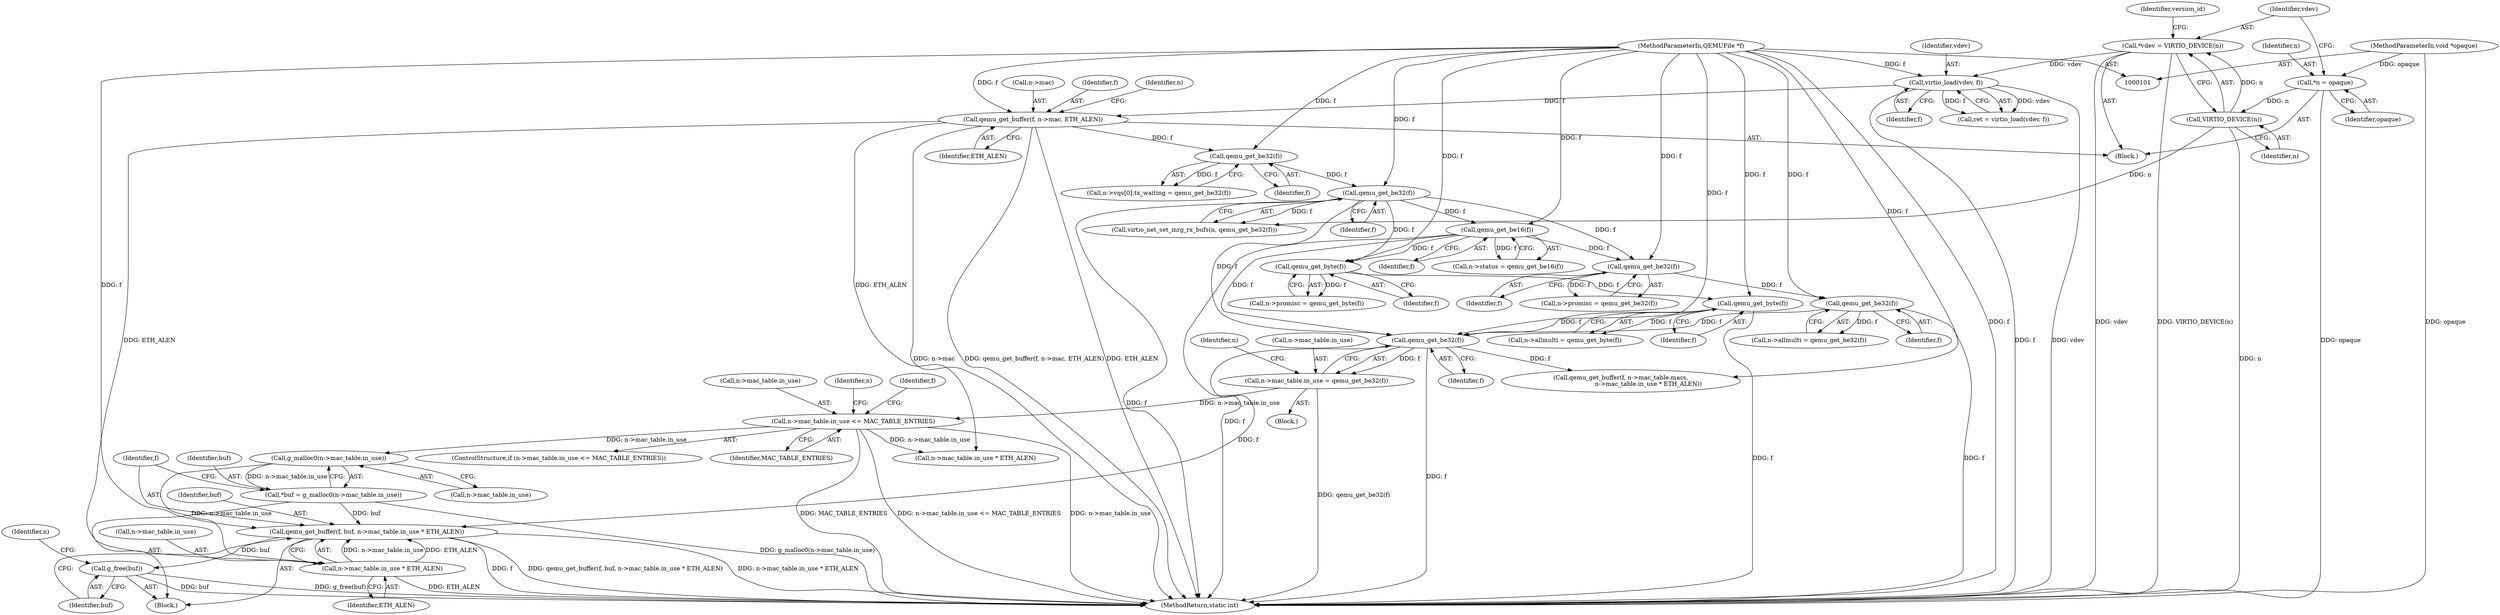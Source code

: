 digraph "1_qemu_98f93ddd84800f207889491e0b5d851386b459cf@API" {
"1000252" [label="(Call,g_malloc0(n->mac_table.in_use))"];
"1000219" [label="(Call,n->mac_table.in_use <= MAC_TABLE_ENTRIES)"];
"1000210" [label="(Call,n->mac_table.in_use = qemu_get_be32(f))"];
"1000216" [label="(Call,qemu_get_be32(f))"];
"1000167" [label="(Call,qemu_get_be16(f))"];
"1000157" [label="(Call,qemu_get_be32(f))"];
"1000153" [label="(Call,qemu_get_be32(f))"];
"1000139" [label="(Call,qemu_get_buffer(f, n->mac, ETH_ALEN))"];
"1000131" [label="(Call,virtio_load(vdev, f))"];
"1000111" [label="(Call,*vdev = VIRTIO_DEVICE(n))"];
"1000113" [label="(Call,VIRTIO_DEVICE(n))"];
"1000107" [label="(Call,*n = opaque)"];
"1000103" [label="(MethodParameterIn,void *opaque)"];
"1000102" [label="(MethodParameterIn,QEMUFile *f)"];
"1000189" [label="(Call,qemu_get_be32(f))"];
"1000183" [label="(Call,qemu_get_be32(f))"];
"1000203" [label="(Call,qemu_get_byte(f))"];
"1000197" [label="(Call,qemu_get_byte(f))"];
"1000250" [label="(Call,*buf = g_malloc0(n->mac_table.in_use))"];
"1000258" [label="(Call,qemu_get_buffer(f, buf, n->mac_table.in_use * ETH_ALEN))"];
"1000268" [label="(Call,g_free(buf))"];
"1000261" [label="(Call,n->mac_table.in_use * ETH_ALEN)"];
"1000222" [label="(Identifier,n)"];
"1000113" [label="(Call,VIRTIO_DEVICE(n))"];
"1000105" [label="(Block,)"];
"1000259" [label="(Identifier,f)"];
"1000145" [label="(Call,n->vqs[0].tx_waiting = qemu_get_be32(f))"];
"1000185" [label="(Call,n->allmulti = qemu_get_be32(f))"];
"1000153" [label="(Call,qemu_get_be32(f))"];
"1000227" [label="(Call,qemu_get_buffer(f, n->mac_table.macs,\n                             n->mac_table.in_use * ETH_ALEN))"];
"1000245" [label="(Identifier,n)"];
"1000228" [label="(Identifier,f)"];
"1000179" [label="(Call,n->promisc = qemu_get_be32(f))"];
"1000163" [label="(Call,n->status = qemu_get_be16(f))"];
"1000198" [label="(Identifier,f)"];
"1000133" [label="(Identifier,f)"];
"1000167" [label="(Call,qemu_get_be16(f))"];
"1000262" [label="(Call,n->mac_table.in_use)"];
"1000154" [label="(Identifier,f)"];
"1000103" [label="(MethodParameterIn,void *opaque)"];
"1000158" [label="(Identifier,f)"];
"1000189" [label="(Call,qemu_get_be32(f))"];
"1000129" [label="(Call,ret = virtio_load(vdev, f))"];
"1000258" [label="(Call,qemu_get_buffer(f, buf, n->mac_table.in_use * ETH_ALEN))"];
"1000155" [label="(Call,virtio_net_set_mrg_rx_bufs(n, qemu_get_be32(f)))"];
"1000253" [label="(Call,n->mac_table.in_use)"];
"1000121" [label="(Identifier,version_id)"];
"1000269" [label="(Identifier,buf)"];
"1000111" [label="(Call,*vdev = VIRTIO_DEVICE(n))"];
"1000219" [label="(Call,n->mac_table.in_use <= MAC_TABLE_ENTRIES)"];
"1000168" [label="(Identifier,f)"];
"1000131" [label="(Call,virtio_load(vdev, f))"];
"1000108" [label="(Identifier,n)"];
"1000139" [label="(Call,qemu_get_buffer(f, n->mac, ETH_ALEN))"];
"1000217" [label="(Identifier,f)"];
"1000157" [label="(Call,qemu_get_be32(f))"];
"1000190" [label="(Identifier,f)"];
"1000261" [label="(Call,n->mac_table.in_use * ETH_ALEN)"];
"1000220" [label="(Call,n->mac_table.in_use)"];
"1000295" [label="(MethodReturn,static int)"];
"1000209" [label="(Block,)"];
"1000140" [label="(Identifier,f)"];
"1000218" [label="(ControlStructure,if (n->mac_table.in_use <= MAC_TABLE_ENTRIES))"];
"1000250" [label="(Call,*buf = g_malloc0(n->mac_table.in_use))"];
"1000197" [label="(Call,qemu_get_byte(f))"];
"1000260" [label="(Identifier,buf)"];
"1000273" [label="(Identifier,n)"];
"1000149" [label="(Identifier,n)"];
"1000199" [label="(Call,n->allmulti = qemu_get_byte(f))"];
"1000210" [label="(Call,n->mac_table.in_use = qemu_get_be32(f))"];
"1000102" [label="(MethodParameterIn,QEMUFile *f)"];
"1000114" [label="(Identifier,n)"];
"1000193" [label="(Call,n->promisc = qemu_get_byte(f))"];
"1000248" [label="(Block,)"];
"1000132" [label="(Identifier,vdev)"];
"1000112" [label="(Identifier,vdev)"];
"1000268" [label="(Call,g_free(buf))"];
"1000184" [label="(Identifier,f)"];
"1000267" [label="(Identifier,ETH_ALEN)"];
"1000203" [label="(Call,qemu_get_byte(f))"];
"1000107" [label="(Call,*n = opaque)"];
"1000251" [label="(Identifier,buf)"];
"1000216" [label="(Call,qemu_get_be32(f))"];
"1000252" [label="(Call,g_malloc0(n->mac_table.in_use))"];
"1000225" [label="(Identifier,MAC_TABLE_ENTRIES)"];
"1000144" [label="(Identifier,ETH_ALEN)"];
"1000141" [label="(Call,n->mac)"];
"1000204" [label="(Identifier,f)"];
"1000109" [label="(Identifier,opaque)"];
"1000183" [label="(Call,qemu_get_be32(f))"];
"1000234" [label="(Call,n->mac_table.in_use * ETH_ALEN)"];
"1000211" [label="(Call,n->mac_table.in_use)"];
"1000252" -> "1000250"  [label="AST: "];
"1000252" -> "1000253"  [label="CFG: "];
"1000253" -> "1000252"  [label="AST: "];
"1000250" -> "1000252"  [label="CFG: "];
"1000252" -> "1000250"  [label="DDG: n->mac_table.in_use"];
"1000219" -> "1000252"  [label="DDG: n->mac_table.in_use"];
"1000252" -> "1000261"  [label="DDG: n->mac_table.in_use"];
"1000219" -> "1000218"  [label="AST: "];
"1000219" -> "1000225"  [label="CFG: "];
"1000220" -> "1000219"  [label="AST: "];
"1000225" -> "1000219"  [label="AST: "];
"1000228" -> "1000219"  [label="CFG: "];
"1000245" -> "1000219"  [label="CFG: "];
"1000219" -> "1000295"  [label="DDG: MAC_TABLE_ENTRIES"];
"1000219" -> "1000295"  [label="DDG: n->mac_table.in_use <= MAC_TABLE_ENTRIES"];
"1000219" -> "1000295"  [label="DDG: n->mac_table.in_use"];
"1000210" -> "1000219"  [label="DDG: n->mac_table.in_use"];
"1000219" -> "1000234"  [label="DDG: n->mac_table.in_use"];
"1000210" -> "1000209"  [label="AST: "];
"1000210" -> "1000216"  [label="CFG: "];
"1000211" -> "1000210"  [label="AST: "];
"1000216" -> "1000210"  [label="AST: "];
"1000222" -> "1000210"  [label="CFG: "];
"1000210" -> "1000295"  [label="DDG: qemu_get_be32(f)"];
"1000216" -> "1000210"  [label="DDG: f"];
"1000216" -> "1000217"  [label="CFG: "];
"1000217" -> "1000216"  [label="AST: "];
"1000216" -> "1000295"  [label="DDG: f"];
"1000167" -> "1000216"  [label="DDG: f"];
"1000189" -> "1000216"  [label="DDG: f"];
"1000157" -> "1000216"  [label="DDG: f"];
"1000203" -> "1000216"  [label="DDG: f"];
"1000102" -> "1000216"  [label="DDG: f"];
"1000216" -> "1000227"  [label="DDG: f"];
"1000216" -> "1000258"  [label="DDG: f"];
"1000167" -> "1000163"  [label="AST: "];
"1000167" -> "1000168"  [label="CFG: "];
"1000168" -> "1000167"  [label="AST: "];
"1000163" -> "1000167"  [label="CFG: "];
"1000167" -> "1000295"  [label="DDG: f"];
"1000167" -> "1000163"  [label="DDG: f"];
"1000157" -> "1000167"  [label="DDG: f"];
"1000102" -> "1000167"  [label="DDG: f"];
"1000167" -> "1000183"  [label="DDG: f"];
"1000167" -> "1000197"  [label="DDG: f"];
"1000157" -> "1000155"  [label="AST: "];
"1000157" -> "1000158"  [label="CFG: "];
"1000158" -> "1000157"  [label="AST: "];
"1000155" -> "1000157"  [label="CFG: "];
"1000157" -> "1000295"  [label="DDG: f"];
"1000157" -> "1000155"  [label="DDG: f"];
"1000153" -> "1000157"  [label="DDG: f"];
"1000102" -> "1000157"  [label="DDG: f"];
"1000157" -> "1000183"  [label="DDG: f"];
"1000157" -> "1000197"  [label="DDG: f"];
"1000153" -> "1000145"  [label="AST: "];
"1000153" -> "1000154"  [label="CFG: "];
"1000154" -> "1000153"  [label="AST: "];
"1000145" -> "1000153"  [label="CFG: "];
"1000153" -> "1000145"  [label="DDG: f"];
"1000139" -> "1000153"  [label="DDG: f"];
"1000102" -> "1000153"  [label="DDG: f"];
"1000139" -> "1000105"  [label="AST: "];
"1000139" -> "1000144"  [label="CFG: "];
"1000140" -> "1000139"  [label="AST: "];
"1000141" -> "1000139"  [label="AST: "];
"1000144" -> "1000139"  [label="AST: "];
"1000149" -> "1000139"  [label="CFG: "];
"1000139" -> "1000295"  [label="DDG: n->mac"];
"1000139" -> "1000295"  [label="DDG: qemu_get_buffer(f, n->mac, ETH_ALEN)"];
"1000139" -> "1000295"  [label="DDG: ETH_ALEN"];
"1000131" -> "1000139"  [label="DDG: f"];
"1000102" -> "1000139"  [label="DDG: f"];
"1000139" -> "1000234"  [label="DDG: ETH_ALEN"];
"1000139" -> "1000261"  [label="DDG: ETH_ALEN"];
"1000131" -> "1000129"  [label="AST: "];
"1000131" -> "1000133"  [label="CFG: "];
"1000132" -> "1000131"  [label="AST: "];
"1000133" -> "1000131"  [label="AST: "];
"1000129" -> "1000131"  [label="CFG: "];
"1000131" -> "1000295"  [label="DDG: vdev"];
"1000131" -> "1000295"  [label="DDG: f"];
"1000131" -> "1000129"  [label="DDG: vdev"];
"1000131" -> "1000129"  [label="DDG: f"];
"1000111" -> "1000131"  [label="DDG: vdev"];
"1000102" -> "1000131"  [label="DDG: f"];
"1000111" -> "1000105"  [label="AST: "];
"1000111" -> "1000113"  [label="CFG: "];
"1000112" -> "1000111"  [label="AST: "];
"1000113" -> "1000111"  [label="AST: "];
"1000121" -> "1000111"  [label="CFG: "];
"1000111" -> "1000295"  [label="DDG: vdev"];
"1000111" -> "1000295"  [label="DDG: VIRTIO_DEVICE(n)"];
"1000113" -> "1000111"  [label="DDG: n"];
"1000113" -> "1000114"  [label="CFG: "];
"1000114" -> "1000113"  [label="AST: "];
"1000113" -> "1000295"  [label="DDG: n"];
"1000107" -> "1000113"  [label="DDG: n"];
"1000113" -> "1000155"  [label="DDG: n"];
"1000107" -> "1000105"  [label="AST: "];
"1000107" -> "1000109"  [label="CFG: "];
"1000108" -> "1000107"  [label="AST: "];
"1000109" -> "1000107"  [label="AST: "];
"1000112" -> "1000107"  [label="CFG: "];
"1000107" -> "1000295"  [label="DDG: opaque"];
"1000103" -> "1000107"  [label="DDG: opaque"];
"1000103" -> "1000101"  [label="AST: "];
"1000103" -> "1000295"  [label="DDG: opaque"];
"1000102" -> "1000101"  [label="AST: "];
"1000102" -> "1000295"  [label="DDG: f"];
"1000102" -> "1000183"  [label="DDG: f"];
"1000102" -> "1000189"  [label="DDG: f"];
"1000102" -> "1000197"  [label="DDG: f"];
"1000102" -> "1000203"  [label="DDG: f"];
"1000102" -> "1000227"  [label="DDG: f"];
"1000102" -> "1000258"  [label="DDG: f"];
"1000189" -> "1000185"  [label="AST: "];
"1000189" -> "1000190"  [label="CFG: "];
"1000190" -> "1000189"  [label="AST: "];
"1000185" -> "1000189"  [label="CFG: "];
"1000189" -> "1000295"  [label="DDG: f"];
"1000189" -> "1000185"  [label="DDG: f"];
"1000183" -> "1000189"  [label="DDG: f"];
"1000183" -> "1000179"  [label="AST: "];
"1000183" -> "1000184"  [label="CFG: "];
"1000184" -> "1000183"  [label="AST: "];
"1000179" -> "1000183"  [label="CFG: "];
"1000183" -> "1000179"  [label="DDG: f"];
"1000203" -> "1000199"  [label="AST: "];
"1000203" -> "1000204"  [label="CFG: "];
"1000204" -> "1000203"  [label="AST: "];
"1000199" -> "1000203"  [label="CFG: "];
"1000203" -> "1000295"  [label="DDG: f"];
"1000203" -> "1000199"  [label="DDG: f"];
"1000197" -> "1000203"  [label="DDG: f"];
"1000197" -> "1000193"  [label="AST: "];
"1000197" -> "1000198"  [label="CFG: "];
"1000198" -> "1000197"  [label="AST: "];
"1000193" -> "1000197"  [label="CFG: "];
"1000197" -> "1000193"  [label="DDG: f"];
"1000250" -> "1000248"  [label="AST: "];
"1000251" -> "1000250"  [label="AST: "];
"1000259" -> "1000250"  [label="CFG: "];
"1000250" -> "1000295"  [label="DDG: g_malloc0(n->mac_table.in_use)"];
"1000250" -> "1000258"  [label="DDG: buf"];
"1000258" -> "1000248"  [label="AST: "];
"1000258" -> "1000261"  [label="CFG: "];
"1000259" -> "1000258"  [label="AST: "];
"1000260" -> "1000258"  [label="AST: "];
"1000261" -> "1000258"  [label="AST: "];
"1000269" -> "1000258"  [label="CFG: "];
"1000258" -> "1000295"  [label="DDG: f"];
"1000258" -> "1000295"  [label="DDG: qemu_get_buffer(f, buf, n->mac_table.in_use * ETH_ALEN)"];
"1000258" -> "1000295"  [label="DDG: n->mac_table.in_use * ETH_ALEN"];
"1000261" -> "1000258"  [label="DDG: n->mac_table.in_use"];
"1000261" -> "1000258"  [label="DDG: ETH_ALEN"];
"1000258" -> "1000268"  [label="DDG: buf"];
"1000268" -> "1000248"  [label="AST: "];
"1000268" -> "1000269"  [label="CFG: "];
"1000269" -> "1000268"  [label="AST: "];
"1000273" -> "1000268"  [label="CFG: "];
"1000268" -> "1000295"  [label="DDG: buf"];
"1000268" -> "1000295"  [label="DDG: g_free(buf)"];
"1000261" -> "1000267"  [label="CFG: "];
"1000262" -> "1000261"  [label="AST: "];
"1000267" -> "1000261"  [label="AST: "];
"1000261" -> "1000295"  [label="DDG: ETH_ALEN"];
}

